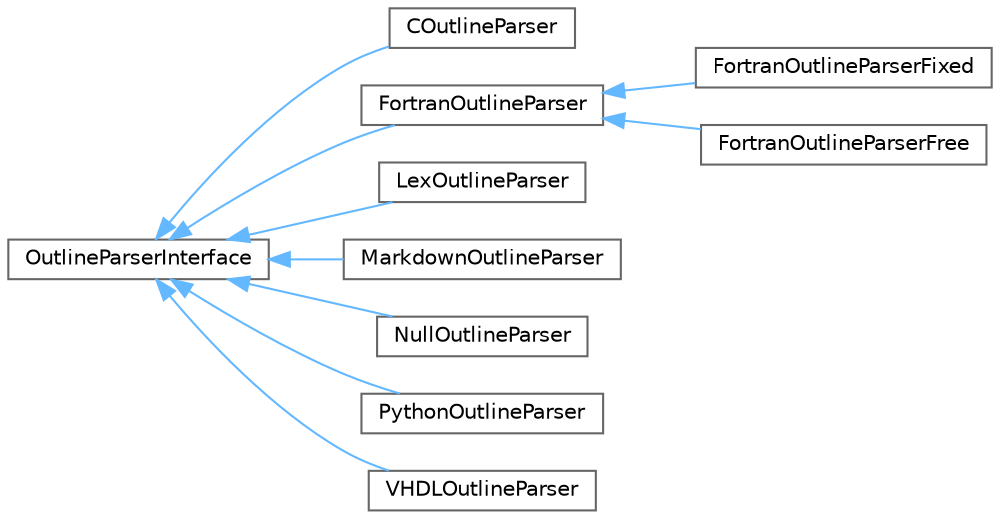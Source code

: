 digraph "Graphical Class Hierarchy"
{
 // INTERACTIVE_SVG=YES
 // LATEX_PDF_SIZE
  bgcolor="transparent";
  edge [fontname=Helvetica,fontsize=10,labelfontname=Helvetica,labelfontsize=10];
  node [fontname=Helvetica,fontsize=10,shape=box,height=0.2,width=0.4];
  rankdir="LR";
  Node0 [id="Node000000",label="OutlineParserInterface",height=0.2,width=0.4,color="grey40", fillcolor="white", style="filled",URL="$d5/d79/class_outline_parser_interface.html",tooltip="Abstract interface for outline parsers."];
  Node0 -> Node1 [id="edge200_Node000000_Node000001",dir="back",color="steelblue1",style="solid",tooltip=" "];
  Node1 [id="Node000001",label="COutlineParser",height=0.2,width=0.4,color="grey40", fillcolor="white", style="filled",URL="$df/d21/class_c_outline_parser.html",tooltip="C-like language parser using state-based lexical scanning."];
  Node0 -> Node2 [id="edge201_Node000000_Node000002",dir="back",color="steelblue1",style="solid",tooltip=" "];
  Node2 [id="Node000002",label="FortranOutlineParser",height=0.2,width=0.4,color="grey40", fillcolor="white", style="filled",URL="$d9/d34/class_fortran_outline_parser.html",tooltip="Fortran language parser using state-based lexical scanning."];
  Node2 -> Node3 [id="edge202_Node000002_Node000003",dir="back",color="steelblue1",style="solid",tooltip=" "];
  Node3 [id="Node000003",label="FortranOutlineParserFixed",height=0.2,width=0.4,color="grey40", fillcolor="white", style="filled",URL="$dd/db2/class_fortran_outline_parser_fixed.html",tooltip=" "];
  Node2 -> Node4 [id="edge203_Node000002_Node000004",dir="back",color="steelblue1",style="solid",tooltip=" "];
  Node4 [id="Node000004",label="FortranOutlineParserFree",height=0.2,width=0.4,color="grey40", fillcolor="white", style="filled",URL="$da/d39/class_fortran_outline_parser_free.html",tooltip=" "];
  Node0 -> Node5 [id="edge204_Node000000_Node000005",dir="back",color="steelblue1",style="solid",tooltip=" "];
  Node5 [id="Node000005",label="LexOutlineParser",height=0.2,width=0.4,color="grey40", fillcolor="white", style="filled",URL="$da/d7b/class_lex_outline_parser.html",tooltip="Lex language parser using state-based lexical scanning."];
  Node0 -> Node6 [id="edge205_Node000000_Node000006",dir="back",color="steelblue1",style="solid",tooltip=" "];
  Node6 [id="Node000006",label="MarkdownOutlineParser",height=0.2,width=0.4,color="grey40", fillcolor="white", style="filled",URL="$d4/d77/class_markdown_outline_parser.html",tooltip=" "];
  Node0 -> Node7 [id="edge206_Node000000_Node000007",dir="back",color="steelblue1",style="solid",tooltip=" "];
  Node7 [id="Node000007",label="NullOutlineParser",height=0.2,width=0.4,color="grey40", fillcolor="white", style="filled",URL="$df/dc2/class_null_outline_parser.html",tooltip="/dev/null outline parser"];
  Node0 -> Node8 [id="edge207_Node000000_Node000008",dir="back",color="steelblue1",style="solid",tooltip=" "];
  Node8 [id="Node000008",label="PythonOutlineParser",height=0.2,width=0.4,color="grey40", fillcolor="white", style="filled",URL="$dd/d49/class_python_outline_parser.html",tooltip="Python Language parser using state-based lexical scanning."];
  Node0 -> Node9 [id="edge208_Node000000_Node000009",dir="back",color="steelblue1",style="solid",tooltip=" "];
  Node9 [id="Node000009",label="VHDLOutlineParser",height=0.2,width=0.4,color="grey40", fillcolor="white", style="filled",URL="$df/d4b/class_v_h_d_l_outline_parser.html",tooltip="VHDL parser using state-based lexical scanning."];
}
